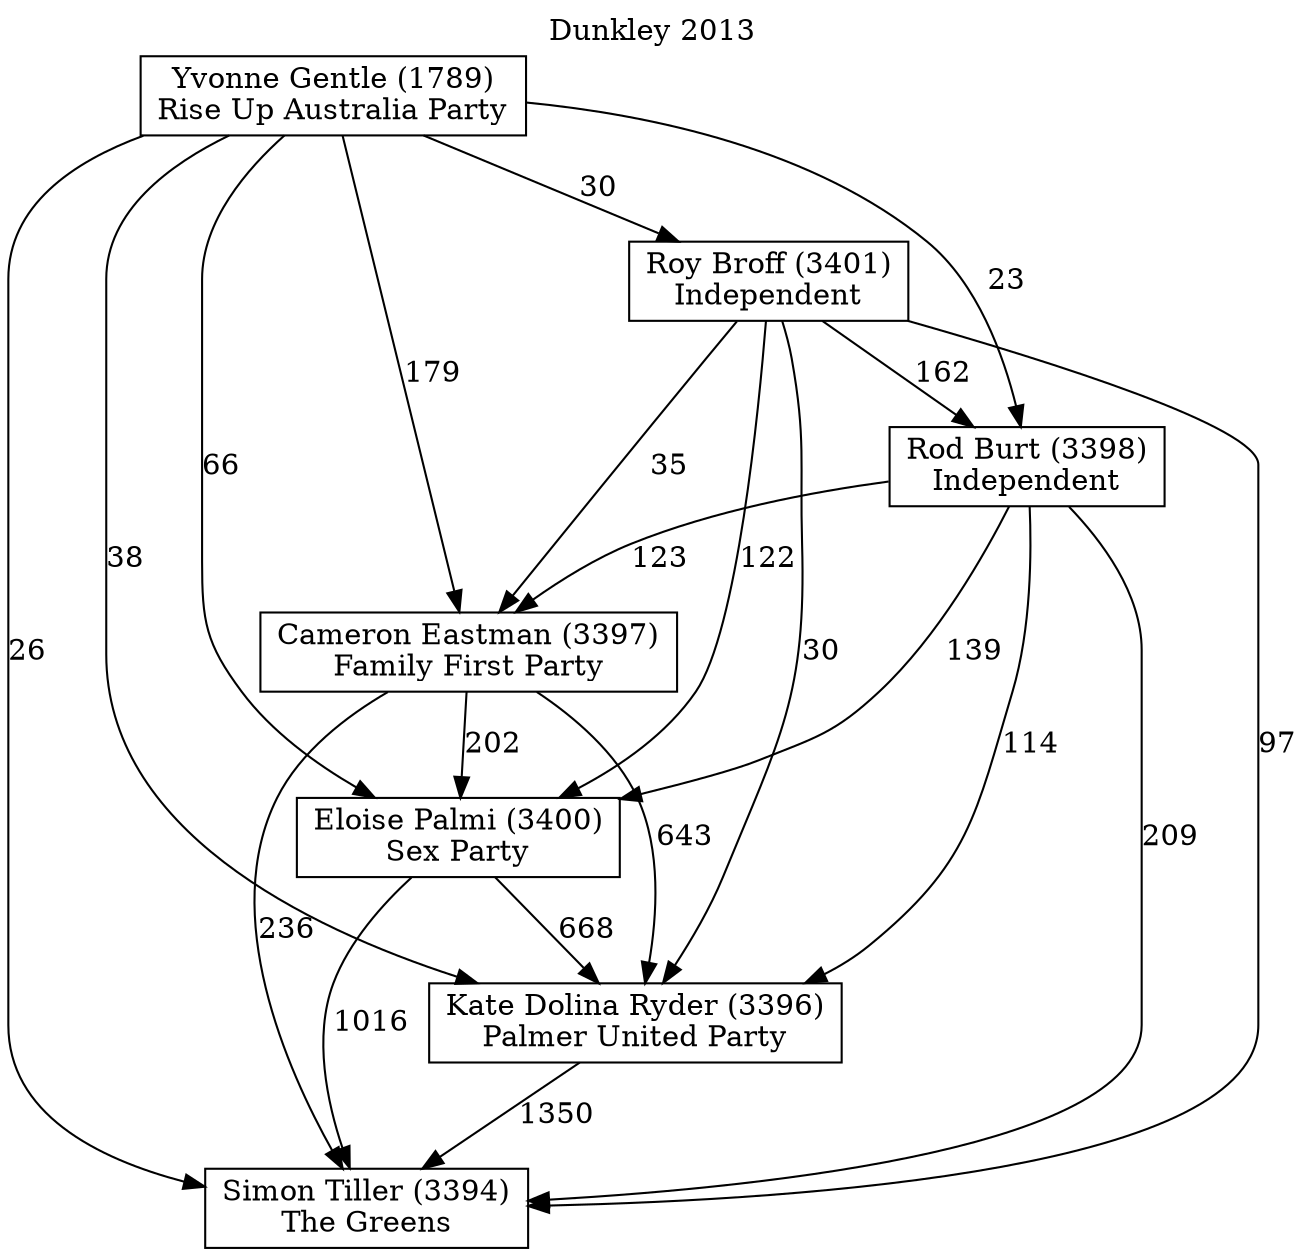 // House preference flow
digraph "Simon Tiller (3394)_Dunkley_2013" {
	graph [label="Dunkley 2013" labelloc=t]
	node [shape=box]
	"Simon Tiller (3394)" [label="Simon Tiller (3394)
The Greens"]
	"Kate Dolina Ryder (3396)" [label="Kate Dolina Ryder (3396)
Palmer United Party"]
	"Eloise Palmi (3400)" [label="Eloise Palmi (3400)
Sex Party"]
	"Cameron Eastman (3397)" [label="Cameron Eastman (3397)
Family First Party"]
	"Rod Burt (3398)" [label="Rod Burt (3398)
Independent"]
	"Roy Broff (3401)" [label="Roy Broff (3401)
Independent"]
	"Yvonne Gentle (1789)" [label="Yvonne Gentle (1789)
Rise Up Australia Party"]
	"Simon Tiller (3394)" [label="Simon Tiller (3394)
The Greens"]
	"Eloise Palmi (3400)" [label="Eloise Palmi (3400)
Sex Party"]
	"Cameron Eastman (3397)" [label="Cameron Eastman (3397)
Family First Party"]
	"Rod Burt (3398)" [label="Rod Burt (3398)
Independent"]
	"Roy Broff (3401)" [label="Roy Broff (3401)
Independent"]
	"Yvonne Gentle (1789)" [label="Yvonne Gentle (1789)
Rise Up Australia Party"]
	"Simon Tiller (3394)" [label="Simon Tiller (3394)
The Greens"]
	"Cameron Eastman (3397)" [label="Cameron Eastman (3397)
Family First Party"]
	"Rod Burt (3398)" [label="Rod Burt (3398)
Independent"]
	"Roy Broff (3401)" [label="Roy Broff (3401)
Independent"]
	"Yvonne Gentle (1789)" [label="Yvonne Gentle (1789)
Rise Up Australia Party"]
	"Simon Tiller (3394)" [label="Simon Tiller (3394)
The Greens"]
	"Rod Burt (3398)" [label="Rod Burt (3398)
Independent"]
	"Roy Broff (3401)" [label="Roy Broff (3401)
Independent"]
	"Yvonne Gentle (1789)" [label="Yvonne Gentle (1789)
Rise Up Australia Party"]
	"Simon Tiller (3394)" [label="Simon Tiller (3394)
The Greens"]
	"Roy Broff (3401)" [label="Roy Broff (3401)
Independent"]
	"Yvonne Gentle (1789)" [label="Yvonne Gentle (1789)
Rise Up Australia Party"]
	"Simon Tiller (3394)" [label="Simon Tiller (3394)
The Greens"]
	"Yvonne Gentle (1789)" [label="Yvonne Gentle (1789)
Rise Up Australia Party"]
	"Yvonne Gentle (1789)" [label="Yvonne Gentle (1789)
Rise Up Australia Party"]
	"Roy Broff (3401)" [label="Roy Broff (3401)
Independent"]
	"Yvonne Gentle (1789)" [label="Yvonne Gentle (1789)
Rise Up Australia Party"]
	"Yvonne Gentle (1789)" [label="Yvonne Gentle (1789)
Rise Up Australia Party"]
	"Rod Burt (3398)" [label="Rod Burt (3398)
Independent"]
	"Roy Broff (3401)" [label="Roy Broff (3401)
Independent"]
	"Yvonne Gentle (1789)" [label="Yvonne Gentle (1789)
Rise Up Australia Party"]
	"Rod Burt (3398)" [label="Rod Burt (3398)
Independent"]
	"Yvonne Gentle (1789)" [label="Yvonne Gentle (1789)
Rise Up Australia Party"]
	"Yvonne Gentle (1789)" [label="Yvonne Gentle (1789)
Rise Up Australia Party"]
	"Roy Broff (3401)" [label="Roy Broff (3401)
Independent"]
	"Yvonne Gentle (1789)" [label="Yvonne Gentle (1789)
Rise Up Australia Party"]
	"Yvonne Gentle (1789)" [label="Yvonne Gentle (1789)
Rise Up Australia Party"]
	"Cameron Eastman (3397)" [label="Cameron Eastman (3397)
Family First Party"]
	"Rod Burt (3398)" [label="Rod Burt (3398)
Independent"]
	"Roy Broff (3401)" [label="Roy Broff (3401)
Independent"]
	"Yvonne Gentle (1789)" [label="Yvonne Gentle (1789)
Rise Up Australia Party"]
	"Cameron Eastman (3397)" [label="Cameron Eastman (3397)
Family First Party"]
	"Roy Broff (3401)" [label="Roy Broff (3401)
Independent"]
	"Yvonne Gentle (1789)" [label="Yvonne Gentle (1789)
Rise Up Australia Party"]
	"Cameron Eastman (3397)" [label="Cameron Eastman (3397)
Family First Party"]
	"Yvonne Gentle (1789)" [label="Yvonne Gentle (1789)
Rise Up Australia Party"]
	"Yvonne Gentle (1789)" [label="Yvonne Gentle (1789)
Rise Up Australia Party"]
	"Roy Broff (3401)" [label="Roy Broff (3401)
Independent"]
	"Yvonne Gentle (1789)" [label="Yvonne Gentle (1789)
Rise Up Australia Party"]
	"Yvonne Gentle (1789)" [label="Yvonne Gentle (1789)
Rise Up Australia Party"]
	"Rod Burt (3398)" [label="Rod Burt (3398)
Independent"]
	"Roy Broff (3401)" [label="Roy Broff (3401)
Independent"]
	"Yvonne Gentle (1789)" [label="Yvonne Gentle (1789)
Rise Up Australia Party"]
	"Rod Burt (3398)" [label="Rod Burt (3398)
Independent"]
	"Yvonne Gentle (1789)" [label="Yvonne Gentle (1789)
Rise Up Australia Party"]
	"Yvonne Gentle (1789)" [label="Yvonne Gentle (1789)
Rise Up Australia Party"]
	"Roy Broff (3401)" [label="Roy Broff (3401)
Independent"]
	"Yvonne Gentle (1789)" [label="Yvonne Gentle (1789)
Rise Up Australia Party"]
	"Yvonne Gentle (1789)" [label="Yvonne Gentle (1789)
Rise Up Australia Party"]
	"Eloise Palmi (3400)" [label="Eloise Palmi (3400)
Sex Party"]
	"Cameron Eastman (3397)" [label="Cameron Eastman (3397)
Family First Party"]
	"Rod Burt (3398)" [label="Rod Burt (3398)
Independent"]
	"Roy Broff (3401)" [label="Roy Broff (3401)
Independent"]
	"Yvonne Gentle (1789)" [label="Yvonne Gentle (1789)
Rise Up Australia Party"]
	"Eloise Palmi (3400)" [label="Eloise Palmi (3400)
Sex Party"]
	"Rod Burt (3398)" [label="Rod Burt (3398)
Independent"]
	"Roy Broff (3401)" [label="Roy Broff (3401)
Independent"]
	"Yvonne Gentle (1789)" [label="Yvonne Gentle (1789)
Rise Up Australia Party"]
	"Eloise Palmi (3400)" [label="Eloise Palmi (3400)
Sex Party"]
	"Roy Broff (3401)" [label="Roy Broff (3401)
Independent"]
	"Yvonne Gentle (1789)" [label="Yvonne Gentle (1789)
Rise Up Australia Party"]
	"Eloise Palmi (3400)" [label="Eloise Palmi (3400)
Sex Party"]
	"Yvonne Gentle (1789)" [label="Yvonne Gentle (1789)
Rise Up Australia Party"]
	"Yvonne Gentle (1789)" [label="Yvonne Gentle (1789)
Rise Up Australia Party"]
	"Roy Broff (3401)" [label="Roy Broff (3401)
Independent"]
	"Yvonne Gentle (1789)" [label="Yvonne Gentle (1789)
Rise Up Australia Party"]
	"Yvonne Gentle (1789)" [label="Yvonne Gentle (1789)
Rise Up Australia Party"]
	"Rod Burt (3398)" [label="Rod Burt (3398)
Independent"]
	"Roy Broff (3401)" [label="Roy Broff (3401)
Independent"]
	"Yvonne Gentle (1789)" [label="Yvonne Gentle (1789)
Rise Up Australia Party"]
	"Rod Burt (3398)" [label="Rod Burt (3398)
Independent"]
	"Yvonne Gentle (1789)" [label="Yvonne Gentle (1789)
Rise Up Australia Party"]
	"Yvonne Gentle (1789)" [label="Yvonne Gentle (1789)
Rise Up Australia Party"]
	"Roy Broff (3401)" [label="Roy Broff (3401)
Independent"]
	"Yvonne Gentle (1789)" [label="Yvonne Gentle (1789)
Rise Up Australia Party"]
	"Yvonne Gentle (1789)" [label="Yvonne Gentle (1789)
Rise Up Australia Party"]
	"Cameron Eastman (3397)" [label="Cameron Eastman (3397)
Family First Party"]
	"Rod Burt (3398)" [label="Rod Burt (3398)
Independent"]
	"Roy Broff (3401)" [label="Roy Broff (3401)
Independent"]
	"Yvonne Gentle (1789)" [label="Yvonne Gentle (1789)
Rise Up Australia Party"]
	"Cameron Eastman (3397)" [label="Cameron Eastman (3397)
Family First Party"]
	"Roy Broff (3401)" [label="Roy Broff (3401)
Independent"]
	"Yvonne Gentle (1789)" [label="Yvonne Gentle (1789)
Rise Up Australia Party"]
	"Cameron Eastman (3397)" [label="Cameron Eastman (3397)
Family First Party"]
	"Yvonne Gentle (1789)" [label="Yvonne Gentle (1789)
Rise Up Australia Party"]
	"Yvonne Gentle (1789)" [label="Yvonne Gentle (1789)
Rise Up Australia Party"]
	"Roy Broff (3401)" [label="Roy Broff (3401)
Independent"]
	"Yvonne Gentle (1789)" [label="Yvonne Gentle (1789)
Rise Up Australia Party"]
	"Yvonne Gentle (1789)" [label="Yvonne Gentle (1789)
Rise Up Australia Party"]
	"Rod Burt (3398)" [label="Rod Burt (3398)
Independent"]
	"Roy Broff (3401)" [label="Roy Broff (3401)
Independent"]
	"Yvonne Gentle (1789)" [label="Yvonne Gentle (1789)
Rise Up Australia Party"]
	"Rod Burt (3398)" [label="Rod Burt (3398)
Independent"]
	"Yvonne Gentle (1789)" [label="Yvonne Gentle (1789)
Rise Up Australia Party"]
	"Yvonne Gentle (1789)" [label="Yvonne Gentle (1789)
Rise Up Australia Party"]
	"Roy Broff (3401)" [label="Roy Broff (3401)
Independent"]
	"Yvonne Gentle (1789)" [label="Yvonne Gentle (1789)
Rise Up Australia Party"]
	"Yvonne Gentle (1789)" [label="Yvonne Gentle (1789)
Rise Up Australia Party"]
	"Kate Dolina Ryder (3396)" [label="Kate Dolina Ryder (3396)
Palmer United Party"]
	"Eloise Palmi (3400)" [label="Eloise Palmi (3400)
Sex Party"]
	"Cameron Eastman (3397)" [label="Cameron Eastman (3397)
Family First Party"]
	"Rod Burt (3398)" [label="Rod Burt (3398)
Independent"]
	"Roy Broff (3401)" [label="Roy Broff (3401)
Independent"]
	"Yvonne Gentle (1789)" [label="Yvonne Gentle (1789)
Rise Up Australia Party"]
	"Kate Dolina Ryder (3396)" [label="Kate Dolina Ryder (3396)
Palmer United Party"]
	"Cameron Eastman (3397)" [label="Cameron Eastman (3397)
Family First Party"]
	"Rod Burt (3398)" [label="Rod Burt (3398)
Independent"]
	"Roy Broff (3401)" [label="Roy Broff (3401)
Independent"]
	"Yvonne Gentle (1789)" [label="Yvonne Gentle (1789)
Rise Up Australia Party"]
	"Kate Dolina Ryder (3396)" [label="Kate Dolina Ryder (3396)
Palmer United Party"]
	"Rod Burt (3398)" [label="Rod Burt (3398)
Independent"]
	"Roy Broff (3401)" [label="Roy Broff (3401)
Independent"]
	"Yvonne Gentle (1789)" [label="Yvonne Gentle (1789)
Rise Up Australia Party"]
	"Kate Dolina Ryder (3396)" [label="Kate Dolina Ryder (3396)
Palmer United Party"]
	"Roy Broff (3401)" [label="Roy Broff (3401)
Independent"]
	"Yvonne Gentle (1789)" [label="Yvonne Gentle (1789)
Rise Up Australia Party"]
	"Kate Dolina Ryder (3396)" [label="Kate Dolina Ryder (3396)
Palmer United Party"]
	"Yvonne Gentle (1789)" [label="Yvonne Gentle (1789)
Rise Up Australia Party"]
	"Yvonne Gentle (1789)" [label="Yvonne Gentle (1789)
Rise Up Australia Party"]
	"Roy Broff (3401)" [label="Roy Broff (3401)
Independent"]
	"Yvonne Gentle (1789)" [label="Yvonne Gentle (1789)
Rise Up Australia Party"]
	"Yvonne Gentle (1789)" [label="Yvonne Gentle (1789)
Rise Up Australia Party"]
	"Rod Burt (3398)" [label="Rod Burt (3398)
Independent"]
	"Roy Broff (3401)" [label="Roy Broff (3401)
Independent"]
	"Yvonne Gentle (1789)" [label="Yvonne Gentle (1789)
Rise Up Australia Party"]
	"Rod Burt (3398)" [label="Rod Burt (3398)
Independent"]
	"Yvonne Gentle (1789)" [label="Yvonne Gentle (1789)
Rise Up Australia Party"]
	"Yvonne Gentle (1789)" [label="Yvonne Gentle (1789)
Rise Up Australia Party"]
	"Roy Broff (3401)" [label="Roy Broff (3401)
Independent"]
	"Yvonne Gentle (1789)" [label="Yvonne Gentle (1789)
Rise Up Australia Party"]
	"Yvonne Gentle (1789)" [label="Yvonne Gentle (1789)
Rise Up Australia Party"]
	"Cameron Eastman (3397)" [label="Cameron Eastman (3397)
Family First Party"]
	"Rod Burt (3398)" [label="Rod Burt (3398)
Independent"]
	"Roy Broff (3401)" [label="Roy Broff (3401)
Independent"]
	"Yvonne Gentle (1789)" [label="Yvonne Gentle (1789)
Rise Up Australia Party"]
	"Cameron Eastman (3397)" [label="Cameron Eastman (3397)
Family First Party"]
	"Roy Broff (3401)" [label="Roy Broff (3401)
Independent"]
	"Yvonne Gentle (1789)" [label="Yvonne Gentle (1789)
Rise Up Australia Party"]
	"Cameron Eastman (3397)" [label="Cameron Eastman (3397)
Family First Party"]
	"Yvonne Gentle (1789)" [label="Yvonne Gentle (1789)
Rise Up Australia Party"]
	"Yvonne Gentle (1789)" [label="Yvonne Gentle (1789)
Rise Up Australia Party"]
	"Roy Broff (3401)" [label="Roy Broff (3401)
Independent"]
	"Yvonne Gentle (1789)" [label="Yvonne Gentle (1789)
Rise Up Australia Party"]
	"Yvonne Gentle (1789)" [label="Yvonne Gentle (1789)
Rise Up Australia Party"]
	"Rod Burt (3398)" [label="Rod Burt (3398)
Independent"]
	"Roy Broff (3401)" [label="Roy Broff (3401)
Independent"]
	"Yvonne Gentle (1789)" [label="Yvonne Gentle (1789)
Rise Up Australia Party"]
	"Rod Burt (3398)" [label="Rod Burt (3398)
Independent"]
	"Yvonne Gentle (1789)" [label="Yvonne Gentle (1789)
Rise Up Australia Party"]
	"Yvonne Gentle (1789)" [label="Yvonne Gentle (1789)
Rise Up Australia Party"]
	"Roy Broff (3401)" [label="Roy Broff (3401)
Independent"]
	"Yvonne Gentle (1789)" [label="Yvonne Gentle (1789)
Rise Up Australia Party"]
	"Yvonne Gentle (1789)" [label="Yvonne Gentle (1789)
Rise Up Australia Party"]
	"Eloise Palmi (3400)" [label="Eloise Palmi (3400)
Sex Party"]
	"Cameron Eastman (3397)" [label="Cameron Eastman (3397)
Family First Party"]
	"Rod Burt (3398)" [label="Rod Burt (3398)
Independent"]
	"Roy Broff (3401)" [label="Roy Broff (3401)
Independent"]
	"Yvonne Gentle (1789)" [label="Yvonne Gentle (1789)
Rise Up Australia Party"]
	"Eloise Palmi (3400)" [label="Eloise Palmi (3400)
Sex Party"]
	"Rod Burt (3398)" [label="Rod Burt (3398)
Independent"]
	"Roy Broff (3401)" [label="Roy Broff (3401)
Independent"]
	"Yvonne Gentle (1789)" [label="Yvonne Gentle (1789)
Rise Up Australia Party"]
	"Eloise Palmi (3400)" [label="Eloise Palmi (3400)
Sex Party"]
	"Roy Broff (3401)" [label="Roy Broff (3401)
Independent"]
	"Yvonne Gentle (1789)" [label="Yvonne Gentle (1789)
Rise Up Australia Party"]
	"Eloise Palmi (3400)" [label="Eloise Palmi (3400)
Sex Party"]
	"Yvonne Gentle (1789)" [label="Yvonne Gentle (1789)
Rise Up Australia Party"]
	"Yvonne Gentle (1789)" [label="Yvonne Gentle (1789)
Rise Up Australia Party"]
	"Roy Broff (3401)" [label="Roy Broff (3401)
Independent"]
	"Yvonne Gentle (1789)" [label="Yvonne Gentle (1789)
Rise Up Australia Party"]
	"Yvonne Gentle (1789)" [label="Yvonne Gentle (1789)
Rise Up Australia Party"]
	"Rod Burt (3398)" [label="Rod Burt (3398)
Independent"]
	"Roy Broff (3401)" [label="Roy Broff (3401)
Independent"]
	"Yvonne Gentle (1789)" [label="Yvonne Gentle (1789)
Rise Up Australia Party"]
	"Rod Burt (3398)" [label="Rod Burt (3398)
Independent"]
	"Yvonne Gentle (1789)" [label="Yvonne Gentle (1789)
Rise Up Australia Party"]
	"Yvonne Gentle (1789)" [label="Yvonne Gentle (1789)
Rise Up Australia Party"]
	"Roy Broff (3401)" [label="Roy Broff (3401)
Independent"]
	"Yvonne Gentle (1789)" [label="Yvonne Gentle (1789)
Rise Up Australia Party"]
	"Yvonne Gentle (1789)" [label="Yvonne Gentle (1789)
Rise Up Australia Party"]
	"Cameron Eastman (3397)" [label="Cameron Eastman (3397)
Family First Party"]
	"Rod Burt (3398)" [label="Rod Burt (3398)
Independent"]
	"Roy Broff (3401)" [label="Roy Broff (3401)
Independent"]
	"Yvonne Gentle (1789)" [label="Yvonne Gentle (1789)
Rise Up Australia Party"]
	"Cameron Eastman (3397)" [label="Cameron Eastman (3397)
Family First Party"]
	"Roy Broff (3401)" [label="Roy Broff (3401)
Independent"]
	"Yvonne Gentle (1789)" [label="Yvonne Gentle (1789)
Rise Up Australia Party"]
	"Cameron Eastman (3397)" [label="Cameron Eastman (3397)
Family First Party"]
	"Yvonne Gentle (1789)" [label="Yvonne Gentle (1789)
Rise Up Australia Party"]
	"Yvonne Gentle (1789)" [label="Yvonne Gentle (1789)
Rise Up Australia Party"]
	"Roy Broff (3401)" [label="Roy Broff (3401)
Independent"]
	"Yvonne Gentle (1789)" [label="Yvonne Gentle (1789)
Rise Up Australia Party"]
	"Yvonne Gentle (1789)" [label="Yvonne Gentle (1789)
Rise Up Australia Party"]
	"Rod Burt (3398)" [label="Rod Burt (3398)
Independent"]
	"Roy Broff (3401)" [label="Roy Broff (3401)
Independent"]
	"Yvonne Gentle (1789)" [label="Yvonne Gentle (1789)
Rise Up Australia Party"]
	"Rod Burt (3398)" [label="Rod Burt (3398)
Independent"]
	"Yvonne Gentle (1789)" [label="Yvonne Gentle (1789)
Rise Up Australia Party"]
	"Yvonne Gentle (1789)" [label="Yvonne Gentle (1789)
Rise Up Australia Party"]
	"Roy Broff (3401)" [label="Roy Broff (3401)
Independent"]
	"Yvonne Gentle (1789)" [label="Yvonne Gentle (1789)
Rise Up Australia Party"]
	"Yvonne Gentle (1789)" [label="Yvonne Gentle (1789)
Rise Up Australia Party"]
	"Kate Dolina Ryder (3396)" -> "Simon Tiller (3394)" [label=1350]
	"Eloise Palmi (3400)" -> "Kate Dolina Ryder (3396)" [label=668]
	"Cameron Eastman (3397)" -> "Eloise Palmi (3400)" [label=202]
	"Rod Burt (3398)" -> "Cameron Eastman (3397)" [label=123]
	"Roy Broff (3401)" -> "Rod Burt (3398)" [label=162]
	"Yvonne Gentle (1789)" -> "Roy Broff (3401)" [label=30]
	"Eloise Palmi (3400)" -> "Simon Tiller (3394)" [label=1016]
	"Cameron Eastman (3397)" -> "Simon Tiller (3394)" [label=236]
	"Rod Burt (3398)" -> "Simon Tiller (3394)" [label=209]
	"Roy Broff (3401)" -> "Simon Tiller (3394)" [label=97]
	"Yvonne Gentle (1789)" -> "Simon Tiller (3394)" [label=26]
	"Yvonne Gentle (1789)" -> "Rod Burt (3398)" [label=23]
	"Roy Broff (3401)" -> "Cameron Eastman (3397)" [label=35]
	"Yvonne Gentle (1789)" -> "Cameron Eastman (3397)" [label=179]
	"Rod Burt (3398)" -> "Eloise Palmi (3400)" [label=139]
	"Roy Broff (3401)" -> "Eloise Palmi (3400)" [label=122]
	"Yvonne Gentle (1789)" -> "Eloise Palmi (3400)" [label=66]
	"Cameron Eastman (3397)" -> "Kate Dolina Ryder (3396)" [label=643]
	"Rod Burt (3398)" -> "Kate Dolina Ryder (3396)" [label=114]
	"Roy Broff (3401)" -> "Kate Dolina Ryder (3396)" [label=30]
	"Yvonne Gentle (1789)" -> "Kate Dolina Ryder (3396)" [label=38]
}
